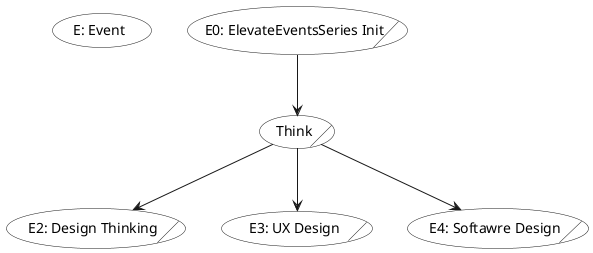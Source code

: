@startuml "Think"

skinparam usecase {
BackgroundColor transparent
shadowing false
}
(E: Event)

(E0: ElevateEventsSeries Init)/ as E0
(Think)/ as E1 

(E2: Design Thinking)/ as E2

(E3: UX Design)/ as E3
(E4: Softawre Design)/ as E4


E0 --> E1

E1 --> E2
E1 --> E3
E1 --> E4




@enduml


